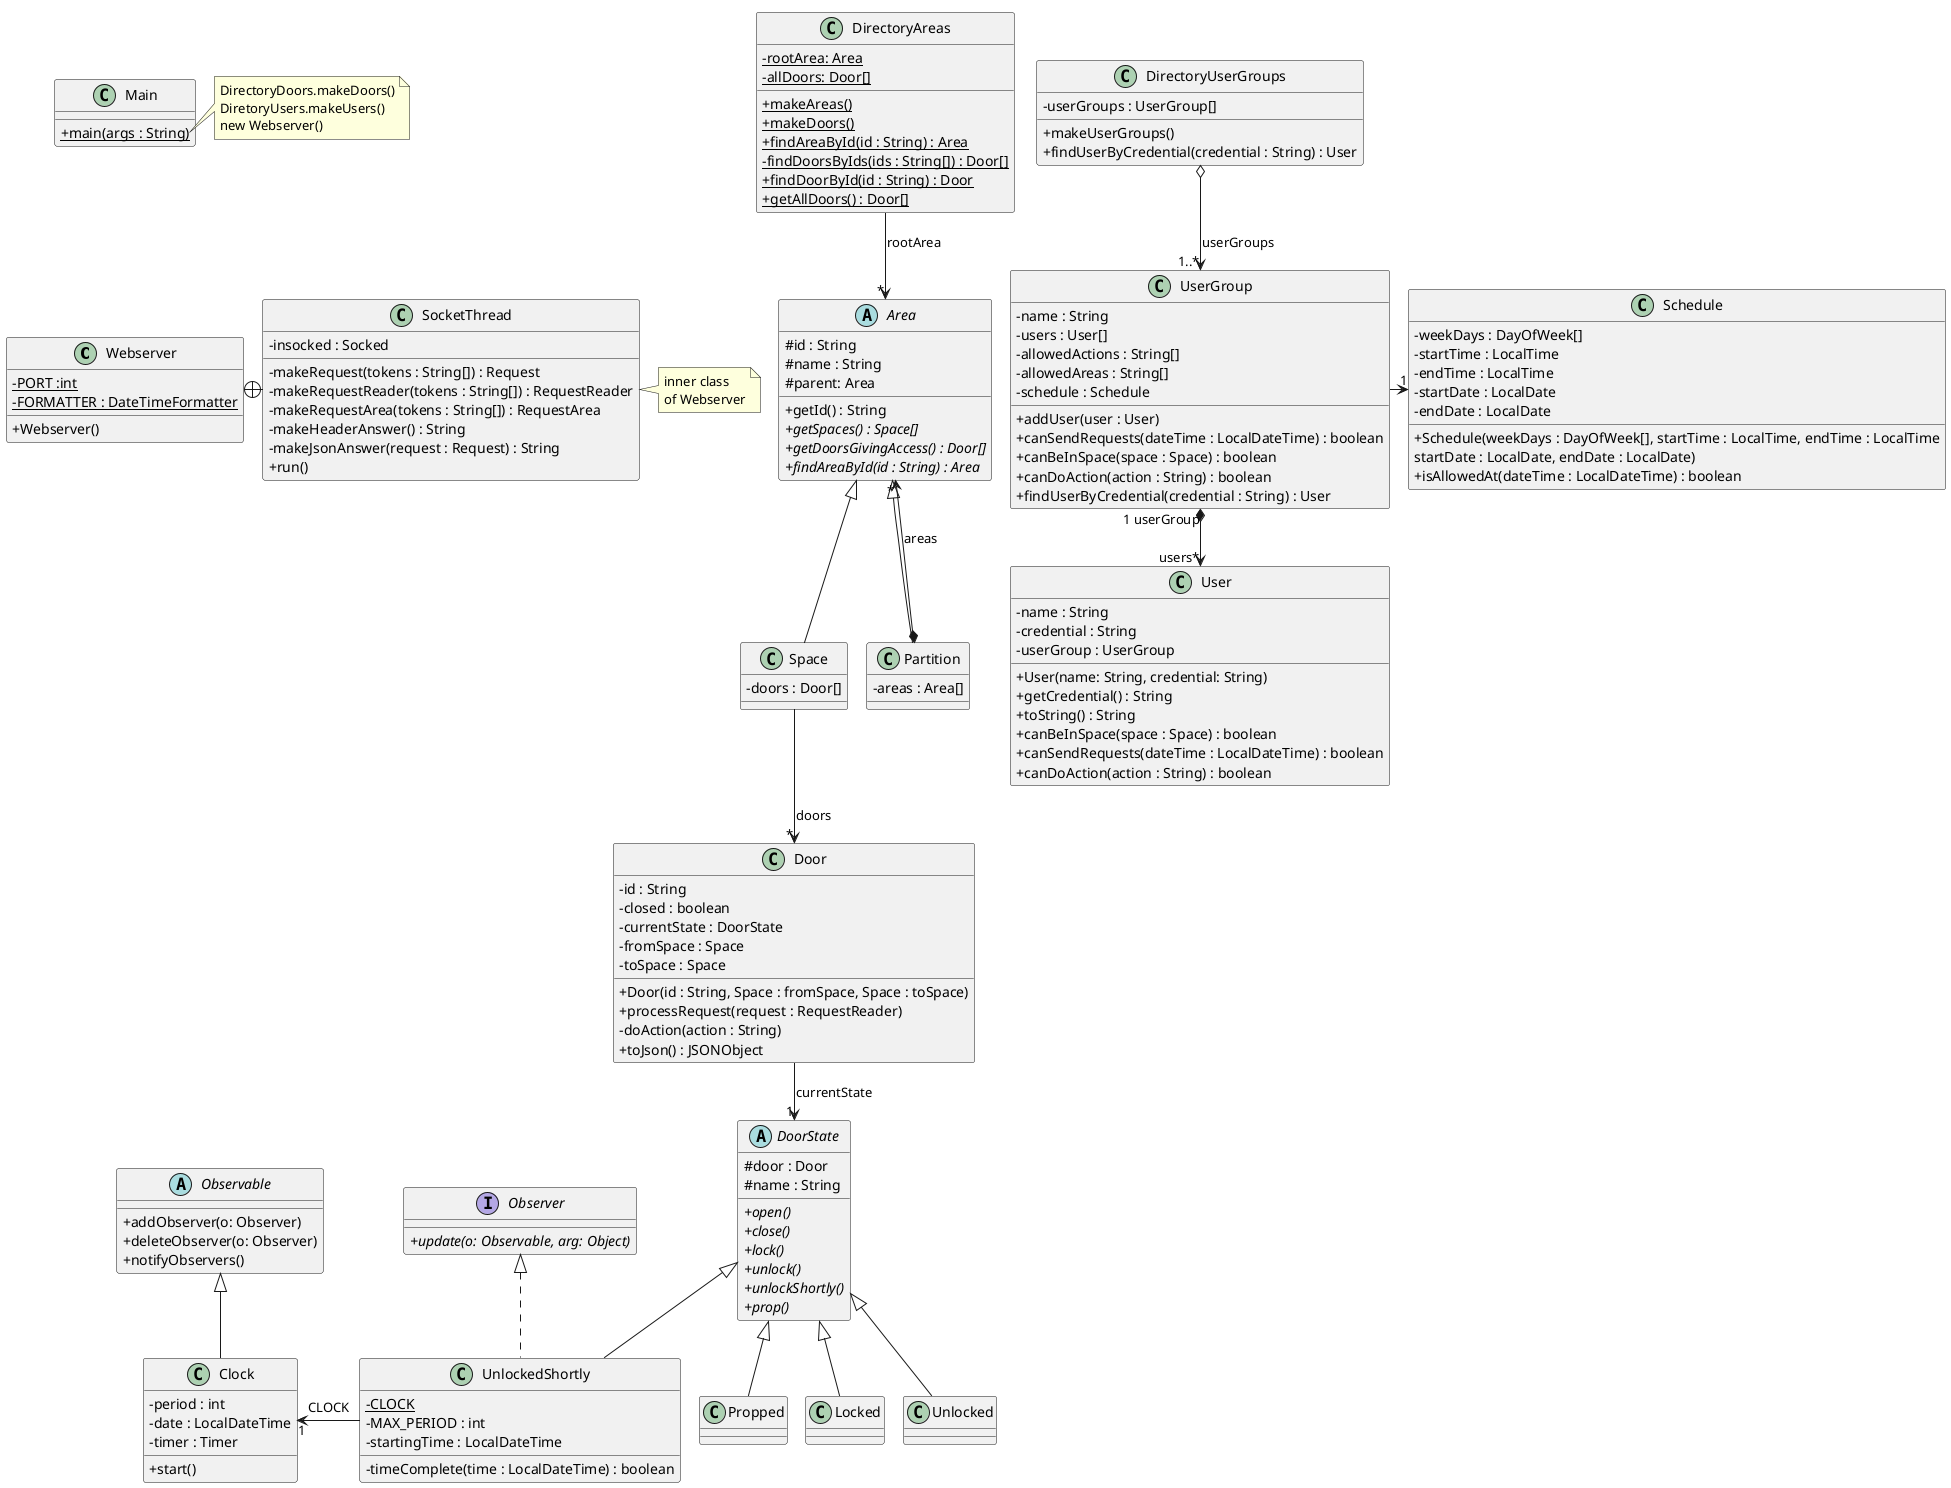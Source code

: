 @startuml
'https://plantuml.com/class-diagram
skinparam classAttributeIconSize 0
!pragma layout smetana

class Webserver {
- {static} PORT :int
- {static} FORMATTER : DateTimeFormatter
+ Webserver()
}

class SocketThread {
- insocked : Socked
- makeRequest(tokens : String[]) : Request
- makeRequestReader(tokens : String[]) : RequestReader
- makeRequestArea(tokens : String[]) : RequestArea
- makeHeaderAnswer() : String
- makeJsonAnswer(request : Request) : String
+ run()
}

Webserver +-right- SocketThread

note right of SocketThread
inner class
of Webserver
end note

class DirectoryAreas
{
{static}-rootArea: Area
{static}-allDoors: Door[]
{static}+makeAreas()
{static}+makeDoors()
{static}+findAreaById(id : String) : Area
{static}-findDoorsByIds(ids : String[]) : Door[]
{static}+findDoorById(id : String) : Door
{static}+getAllDoors() : Door[]
}

DirectoryAreas --> "*" Area : "rootArea"

class Door {
- id : String
- closed : boolean
- currentState : DoorState
- fromSpace : Space
- toSpace : Space
+ Door(id : String, Space : fromSpace, Space : toSpace)
+ processRequest(request : RequestReader)
- doAction(action : String)
+ toJson() : JSONObject
}

class DirectoryUserGroups {
- userGroups : UserGroup[]
+ makeUserGroups()
+ findUserByCredential(credential : String) : User
}

DirectoryUserGroups o--> "1..*" UserGroup : "userGroups"
UserGroup "1 userGroup"*-->"users*" User

class UserGroup {
- name : String
- users : User[]
- allowedActions : String[]
- allowedAreas : String[]
- schedule : Schedule
+ addUser(user : User)
+ canSendRequests(dateTime : LocalDateTime) : boolean
+ canBeInSpace(space : Space) : boolean
+ canDoAction(action : String) : boolean
+ findUserByCredential(credential : String) : User
}

UserGroup -right->"1" Schedule

class Schedule {
- weekDays : DayOfWeek[]
- startTime : LocalTime
- endTime : LocalTime
- startDate : LocalDate
- endDate : LocalDate

+ Schedule(weekDays : DayOfWeek[], startTime : LocalTime, endTime : LocalTime
    startDate : LocalDate, endDate : LocalDate)
+ isAllowedAt(dateTime : LocalDateTime) : boolean
}

class User {
- name : String
- credential : String
- userGroup : UserGroup
+ User(name: String, credential: String)
+ getCredential() : String
+ toString() : String
+ canBeInSpace(space : Space) : boolean
+ canSendRequests(dateTime : LocalDateTime) : boolean
+ canDoAction(action : String) : boolean
}


class Main {
+ {static} main(args : String)
}

abstract DoorState{
# door : Door
# name : String
{abstract}+ open()
{abstract}+ close()
{abstract}+ lock()
{abstract}+ unlock()
{abstract}+ unlockShortly()
{abstract}+ prop()
}

class Locked extends DoorState{
}

class Unlocked extends DoorState{
}

interface Observer{
{abstract}+ update(o: Observable, arg: Object)
}

class UnlockedShortly extends DoorState implements Observer{
{static}- CLOCK
- MAX_PERIOD : int
- startingTime : LocalDateTime
- timeComplete(time : LocalDateTime) : boolean
}

class Propped extends DoorState{
}

abstract Area{
#id : String
#name : String
#parent: Area
+ getId() : String
{abstract}+ getSpaces() : Space[]
{abstract}+ getDoorsGivingAccess() : Door[]
{abstract}+ findAreaById(id : String) : Area
}

class Space extends Area{
- doors : Door[]
}

class Partition extends Area{
- areas : Area[]
}

abstract Observable {
+ addObserver(o: Observer)
+ deleteObserver(o: Observer)
+ notifyObservers()
}

class Clock extends Observable {
- period : int
- date : LocalDateTime
- timer : Timer
+ start()
}

UnlockedShortly -left->"1" Clock : CLOCK

note right of Main::main
DirectoryDoors.makeDoors()
DiretoryUsers.makeUsers()
new Webserver()
end note

Main -[hidden]down- Webserver
Door -->"1" DoorState : currentState
Partition *-->"*" Area : areas
Space -->"*" Door : doors
@enduml
